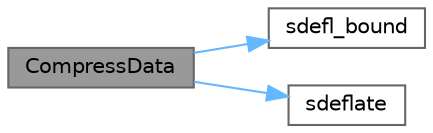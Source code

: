 digraph "CompressData"
{
 // LATEX_PDF_SIZE
  bgcolor="transparent";
  edge [fontname=Helvetica,fontsize=10,labelfontname=Helvetica,labelfontsize=10];
  node [fontname=Helvetica,fontsize=10,shape=box,height=0.2,width=0.4];
  rankdir="LR";
  Node1 [id="Node000001",label="CompressData",height=0.2,width=0.4,color="gray40", fillcolor="grey60", style="filled", fontcolor="black",tooltip=" "];
  Node1 -> Node2 [id="edge5_Node000001_Node000002",color="steelblue1",style="solid",tooltip=" "];
  Node2 [id="Node000002",label="sdefl_bound",height=0.2,width=0.4,color="grey40", fillcolor="white", style="filled",URL="$_classes_2lib_2external_2sdefl_8h.html#a4bf29defead9cd3bc9fcd7323134b7d0",tooltip=" "];
  Node1 -> Node3 [id="edge6_Node000001_Node000003",color="steelblue1",style="solid",tooltip=" "];
  Node3 [id="Node000003",label="sdeflate",height=0.2,width=0.4,color="grey40", fillcolor="white", style="filled",URL="$_classes_2lib_2external_2sdefl_8h.html#a533998d27616589206cd346826ac2f59",tooltip=" "];
}
